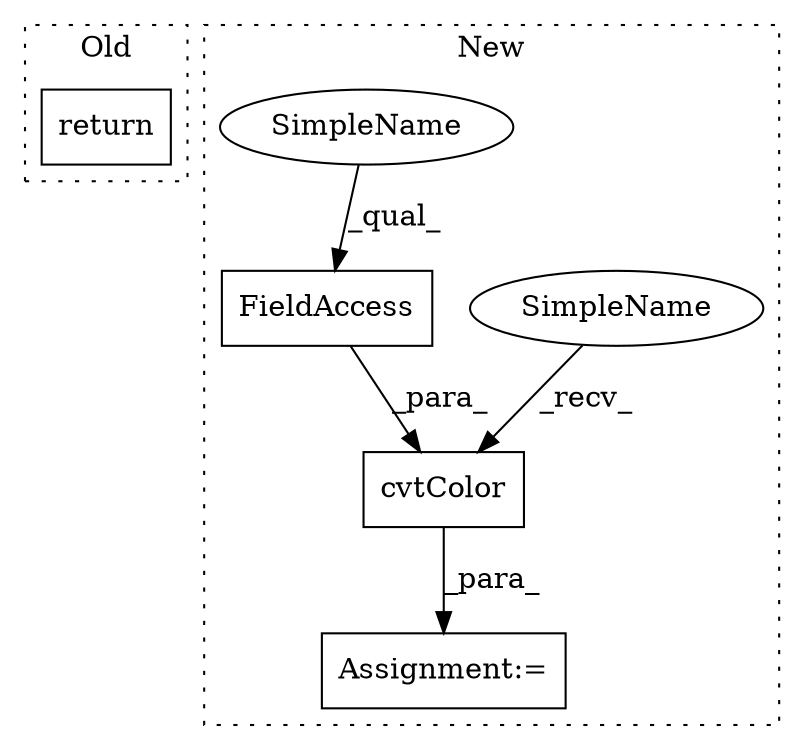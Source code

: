 digraph G {
subgraph cluster0 {
1 [label="return" a="41" s="26998" l="7" shape="box"];
label = "Old";
style="dotted";
}
subgraph cluster1 {
2 [label="cvtColor" a="32" s="13015,13045" l="9,1" shape="box"];
3 [label="FieldAccess" a="22" s="13028" l="17" shape="box"];
4 [label="Assignment:=" a="7" s="13010" l="1" shape="box"];
5 [label="SimpleName" a="42" s="13011" l="3" shape="ellipse"];
6 [label="SimpleName" a="42" s="13028" l="3" shape="ellipse"];
label = "New";
style="dotted";
}
2 -> 4 [label="_para_"];
3 -> 2 [label="_para_"];
5 -> 2 [label="_recv_"];
6 -> 3 [label="_qual_"];
}